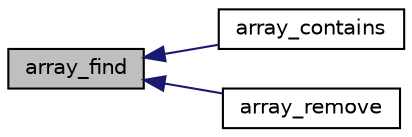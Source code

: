 digraph "array_find"
{
 // INTERACTIVE_SVG=YES
  edge [fontname="Helvetica",fontsize="10",labelfontname="Helvetica",labelfontsize="10"];
  node [fontname="Helvetica",fontsize="10",shape=record];
  rankdir="LR";
  Node1 [label="array_find",height=0.2,width=0.4,color="black", fillcolor="grey75", style="filled", fontcolor="black"];
  Node1 -> Node2 [dir="back",color="midnightblue",fontsize="10",style="solid",fontname="Helvetica"];
  Node2 [label="array_contains",height=0.2,width=0.4,color="black", fillcolor="white", style="filled",URL="$array_8h.html#a45c574d657e4b68aa3d23e4313b4fb08"];
  Node1 -> Node3 [dir="back",color="midnightblue",fontsize="10",style="solid",fontname="Helvetica"];
  Node3 [label="array_remove",height=0.2,width=0.4,color="black", fillcolor="white", style="filled",URL="$array_8h.html#a0a5c202f63ef7ed9d413400910a6dfd4"];
}
